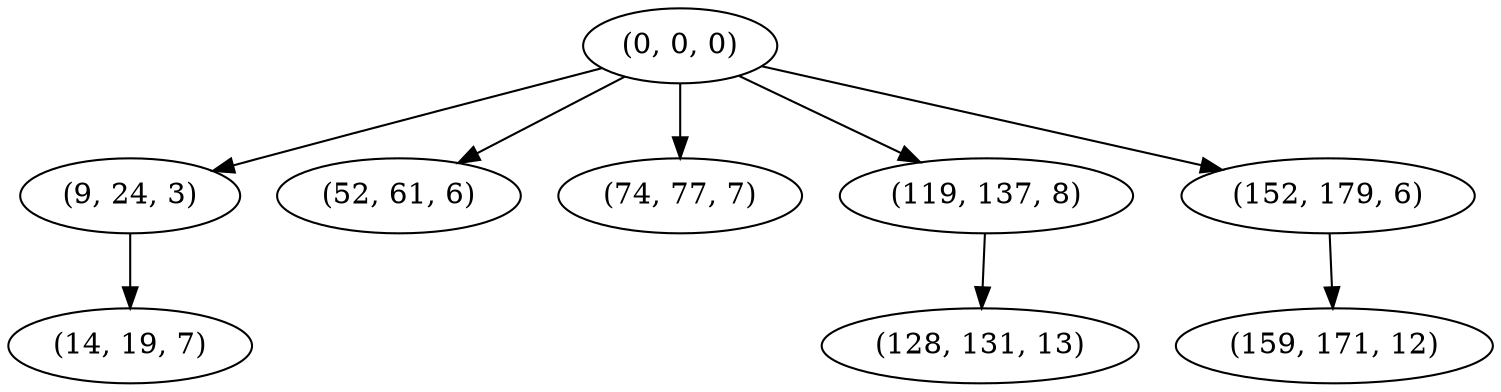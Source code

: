 digraph tree {
    "(0, 0, 0)";
    "(9, 24, 3)";
    "(14, 19, 7)";
    "(52, 61, 6)";
    "(74, 77, 7)";
    "(119, 137, 8)";
    "(128, 131, 13)";
    "(152, 179, 6)";
    "(159, 171, 12)";
    "(0, 0, 0)" -> "(9, 24, 3)";
    "(0, 0, 0)" -> "(52, 61, 6)";
    "(0, 0, 0)" -> "(74, 77, 7)";
    "(0, 0, 0)" -> "(119, 137, 8)";
    "(0, 0, 0)" -> "(152, 179, 6)";
    "(9, 24, 3)" -> "(14, 19, 7)";
    "(119, 137, 8)" -> "(128, 131, 13)";
    "(152, 179, 6)" -> "(159, 171, 12)";
}
